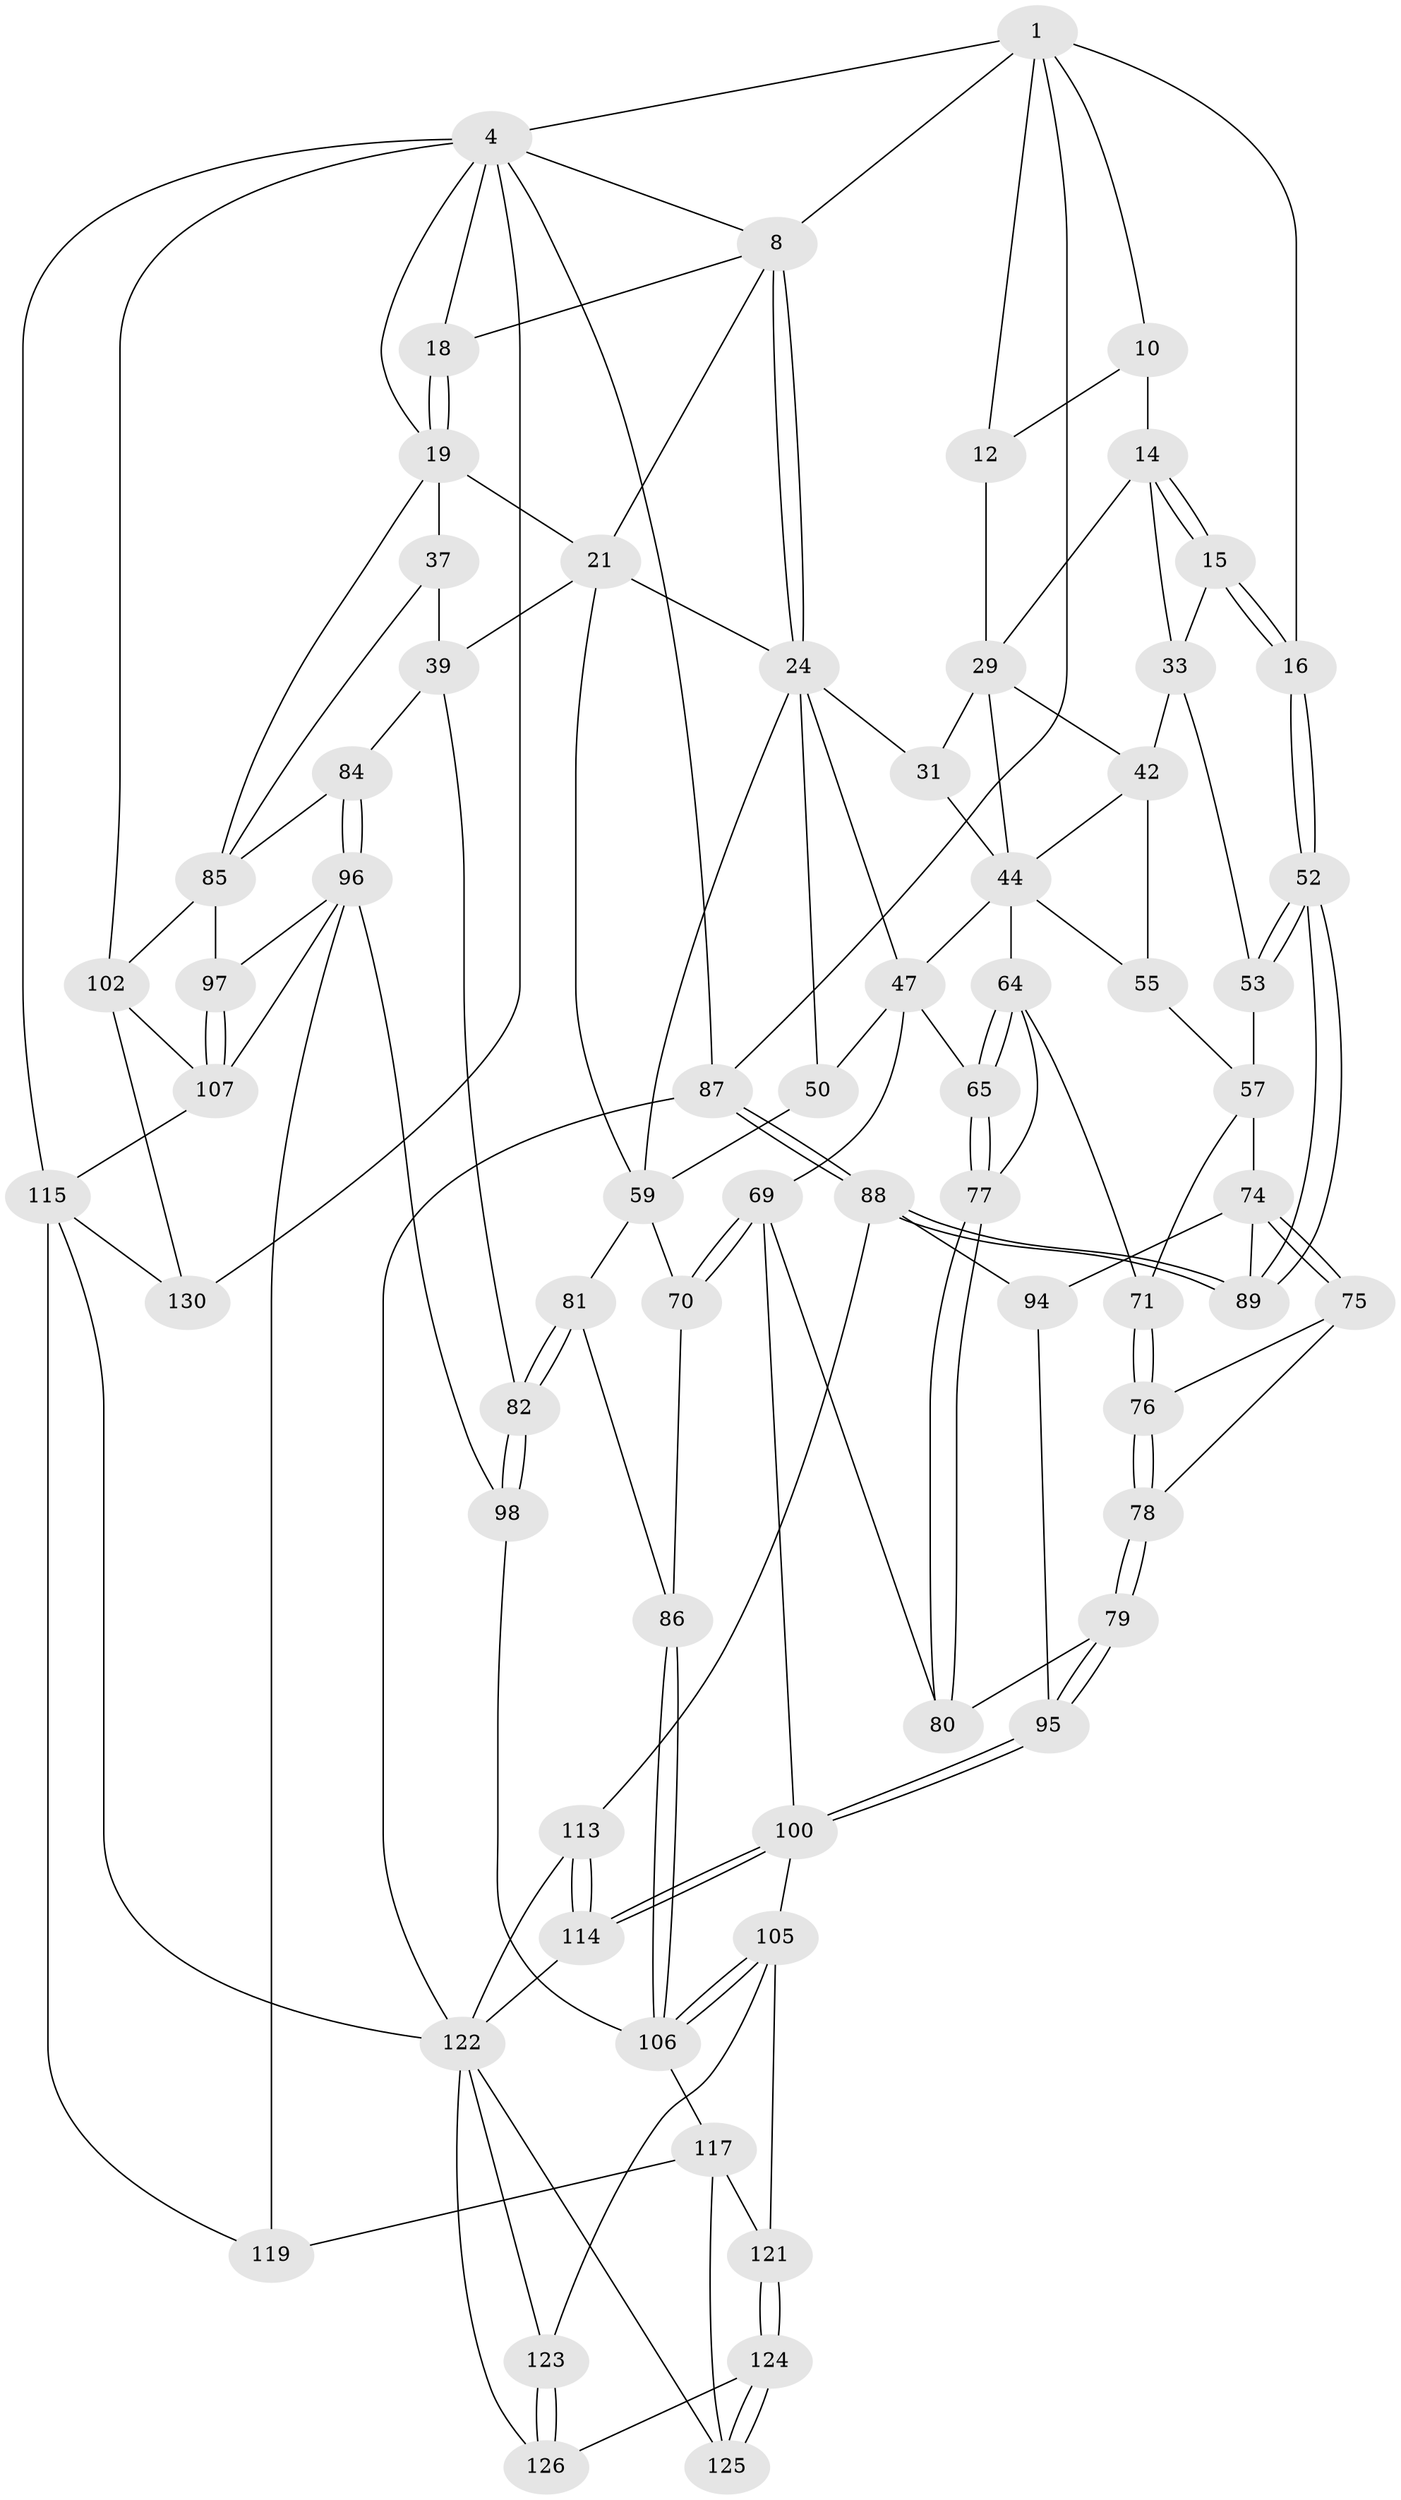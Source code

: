 // original degree distribution, {3: 0.014705882352941176, 4: 0.22058823529411764, 5: 0.5588235294117647, 6: 0.20588235294117646}
// Generated by graph-tools (version 1.1) at 2025/27/03/15/25 16:27:58]
// undirected, 68 vertices, 158 edges
graph export_dot {
graph [start="1"]
  node [color=gray90,style=filled];
  1 [pos="+0.6797907036214501+0",super="+2+7"];
  4 [pos="+0+0",super="+104+5"];
  8 [pos="+0.49754137959418604+0.12588696632074703",super="+9"];
  10 [pos="+0.76475778937197+0.06808794324294892",super="+11"];
  12 [pos="+0.6841151072227283+0.17802215563310944"];
  14 [pos="+0.8460659284131707+0.15354130481994077",super="+28"];
  15 [pos="+1+0.13815777735977333"];
  16 [pos="+1+0"];
  18 [pos="+0.18659828332449294+0"];
  19 [pos="+0.1422242075953283+0.18950155391288356",super="+23+20"];
  21 [pos="+0.30844105858128434+0.20999906506521324",super="+27+22"];
  24 [pos="+0.46829015982507466+0.23693806064550227",super="+32+25"];
  29 [pos="+0.7254748427084193+0.25942282841679726",super="+30+43"];
  31 [pos="+0.6692890032234996+0.2555194072242369"];
  33 [pos="+0.8832360853135793+0.29541858059799164",super="+41"];
  37 [pos="+0+0.3381981305089891",super="+38+67"];
  39 [pos="+0.24198235071275576+0.4082398281546103",super="+83+40"];
  42 [pos="+0.8000206697912868+0.3349364900331354",super="+51"];
  44 [pos="+0.7326577299060983+0.3578949237849048",super="+45"];
  47 [pos="+0.65153980876055+0.3894588074339475",super="+48"];
  50 [pos="+0.5583755490947764+0.3869665085673972"];
  52 [pos="+1+0.21550030206011478"];
  53 [pos="+0.9130035682074626+0.3882853602653757",super="+54"];
  55 [pos="+0.7880623121409729+0.39044299496414825"];
  57 [pos="+0.8480928986924301+0.4093147283678742",super="+58+63"];
  59 [pos="+0.45200933412588346+0.40831874831797826",super="+62+60"];
  64 [pos="+0.7382409830303583+0.4335859233152895",super="+72"];
  65 [pos="+0.712032803716494+0.4747926934828741",super="+66"];
  69 [pos="+0.5927531329107595+0.5369270067041404",super="+90"];
  70 [pos="+0.5211827954294784+0.5521341006528891",super="+73"];
  71 [pos="+0.8255064974025098+0.4498787247463869"];
  74 [pos="+0.9656238447794546+0.4786136153725492",super="+93"];
  75 [pos="+0.9313190146533022+0.48145236924908463"];
  76 [pos="+0.828725857795341+0.4538322325533074"];
  77 [pos="+0.7575931030161593+0.5320189058118149"];
  78 [pos="+0.8374823482300756+0.5244718884290083"];
  79 [pos="+0.8183128318828918+0.5620216594648405"];
  80 [pos="+0.7617834340533659+0.5458677908057834"];
  81 [pos="+0.38034379469816504+0.5372056298304111"];
  82 [pos="+0.27713340370904943+0.6082005312845782"];
  84 [pos="+0.1939117691133828+0.5044180719296227"];
  85 [pos="+0.11710873200542372+0.49571413080515964",super="+91"];
  86 [pos="+0.515895937275003+0.5590312184480587"];
  87 [pos="+1+1"];
  88 [pos="+1+0.7820155353485954",super="+112"];
  89 [pos="+1+0.4538556375480926"];
  94 [pos="+0.8861507774240569+0.6343508152033884"];
  95 [pos="+0.8735996072934231+0.6346244451421228"];
  96 [pos="+0.11442355783457386+0.6164128996140601",super="+99"];
  97 [pos="+0.094734136866655+0.6243806043448973"];
  98 [pos="+0.2742525952344453+0.6321752855909767"];
  100 [pos="+0.7754011725451035+0.7236069672983281",super="+101"];
  102 [pos="+0+0.7443989304306585",super="+103"];
  105 [pos="+0.7017811707417673+0.7051369372566498",super="+120"];
  106 [pos="+0.5119433215426926+0.660160884101428",super="+111"];
  107 [pos="+0.09281156978023226+0.6411825112255901",super="+108+110"];
  113 [pos="+0.9392067994566464+0.8575383110597864"];
  114 [pos="+0.8117281068154397+0.8240813439557776"];
  115 [pos="+0.17898008309756216+0.7945670930088954",super="+127"];
  117 [pos="+0.5016497595534367+0.6857197166715506",super="+118"];
  119 [pos="+0.3997893626328734+0.8327531567298613"];
  121 [pos="+0.6188223226509453+0.7977392303414615"];
  122 [pos="+0.7815650405136945+0.8544538382034026",super="+131"];
  123 [pos="+0.7264718361163495+0.8894432556983387"];
  124 [pos="+0.5765252150352392+0.8682927570223471"];
  125 [pos="+0.47832181564134685+0.9189389716836037"];
  126 [pos="+0.7179086852680633+0.9009600784255429"];
  130 [pos="+0.11421658577082362+0.8921487482237827"];
  1 -- 16;
  1 -- 4;
  1 -- 87;
  1 -- 10;
  1 -- 8;
  1 -- 12;
  4 -- 130;
  4 -- 87;
  4 -- 8;
  4 -- 18;
  4 -- 115;
  4 -- 19;
  4 -- 102;
  8 -- 24;
  8 -- 24;
  8 -- 18;
  8 -- 21;
  10 -- 12;
  10 -- 14;
  12 -- 29;
  14 -- 15;
  14 -- 15;
  14 -- 33;
  14 -- 29;
  15 -- 16;
  15 -- 16;
  15 -- 33;
  16 -- 52;
  16 -- 52;
  18 -- 19;
  18 -- 19;
  19 -- 37 [weight=2];
  19 -- 21;
  19 -- 85;
  21 -- 39;
  21 -- 24;
  21 -- 59;
  24 -- 31;
  24 -- 50;
  24 -- 59;
  24 -- 47;
  29 -- 31;
  29 -- 42;
  29 -- 44;
  31 -- 44;
  33 -- 42;
  33 -- 53;
  37 -- 39 [weight=2];
  37 -- 85;
  39 -- 82;
  39 -- 84;
  42 -- 44;
  42 -- 55;
  44 -- 64;
  44 -- 55;
  44 -- 47;
  47 -- 65 [weight=2];
  47 -- 50;
  47 -- 69;
  50 -- 59;
  52 -- 53;
  52 -- 53;
  52 -- 89;
  52 -- 89;
  53 -- 57 [weight=2];
  55 -- 57;
  57 -- 71;
  57 -- 74;
  59 -- 70 [weight=2];
  59 -- 81;
  64 -- 65;
  64 -- 65;
  64 -- 77;
  64 -- 71;
  65 -- 77;
  65 -- 77;
  69 -- 70;
  69 -- 70;
  69 -- 80;
  69 -- 100;
  70 -- 86;
  71 -- 76;
  71 -- 76;
  74 -- 75;
  74 -- 75;
  74 -- 89;
  74 -- 94;
  75 -- 76;
  75 -- 78;
  76 -- 78;
  76 -- 78;
  77 -- 80;
  77 -- 80;
  78 -- 79;
  78 -- 79;
  79 -- 80;
  79 -- 95;
  79 -- 95;
  81 -- 82;
  81 -- 82;
  81 -- 86;
  82 -- 98;
  82 -- 98;
  84 -- 85;
  84 -- 96;
  84 -- 96;
  85 -- 97;
  85 -- 102;
  86 -- 106;
  86 -- 106;
  87 -- 88;
  87 -- 88;
  87 -- 122;
  88 -- 89;
  88 -- 89;
  88 -- 113;
  88 -- 94;
  94 -- 95;
  95 -- 100;
  95 -- 100;
  96 -- 97;
  96 -- 98;
  96 -- 107;
  96 -- 119;
  97 -- 107;
  97 -- 107;
  98 -- 106;
  100 -- 114;
  100 -- 114;
  100 -- 105;
  102 -- 107 [weight=2];
  102 -- 130;
  105 -- 106;
  105 -- 106;
  105 -- 123;
  105 -- 121;
  106 -- 117;
  107 -- 115 [weight=2];
  113 -- 114;
  113 -- 114;
  113 -- 122;
  114 -- 122;
  115 -- 130;
  115 -- 119;
  115 -- 122;
  117 -- 121;
  117 -- 125;
  117 -- 119;
  121 -- 124;
  121 -- 124;
  122 -- 123;
  122 -- 125;
  122 -- 126;
  123 -- 126;
  123 -- 126;
  124 -- 125;
  124 -- 125;
  124 -- 126;
}
